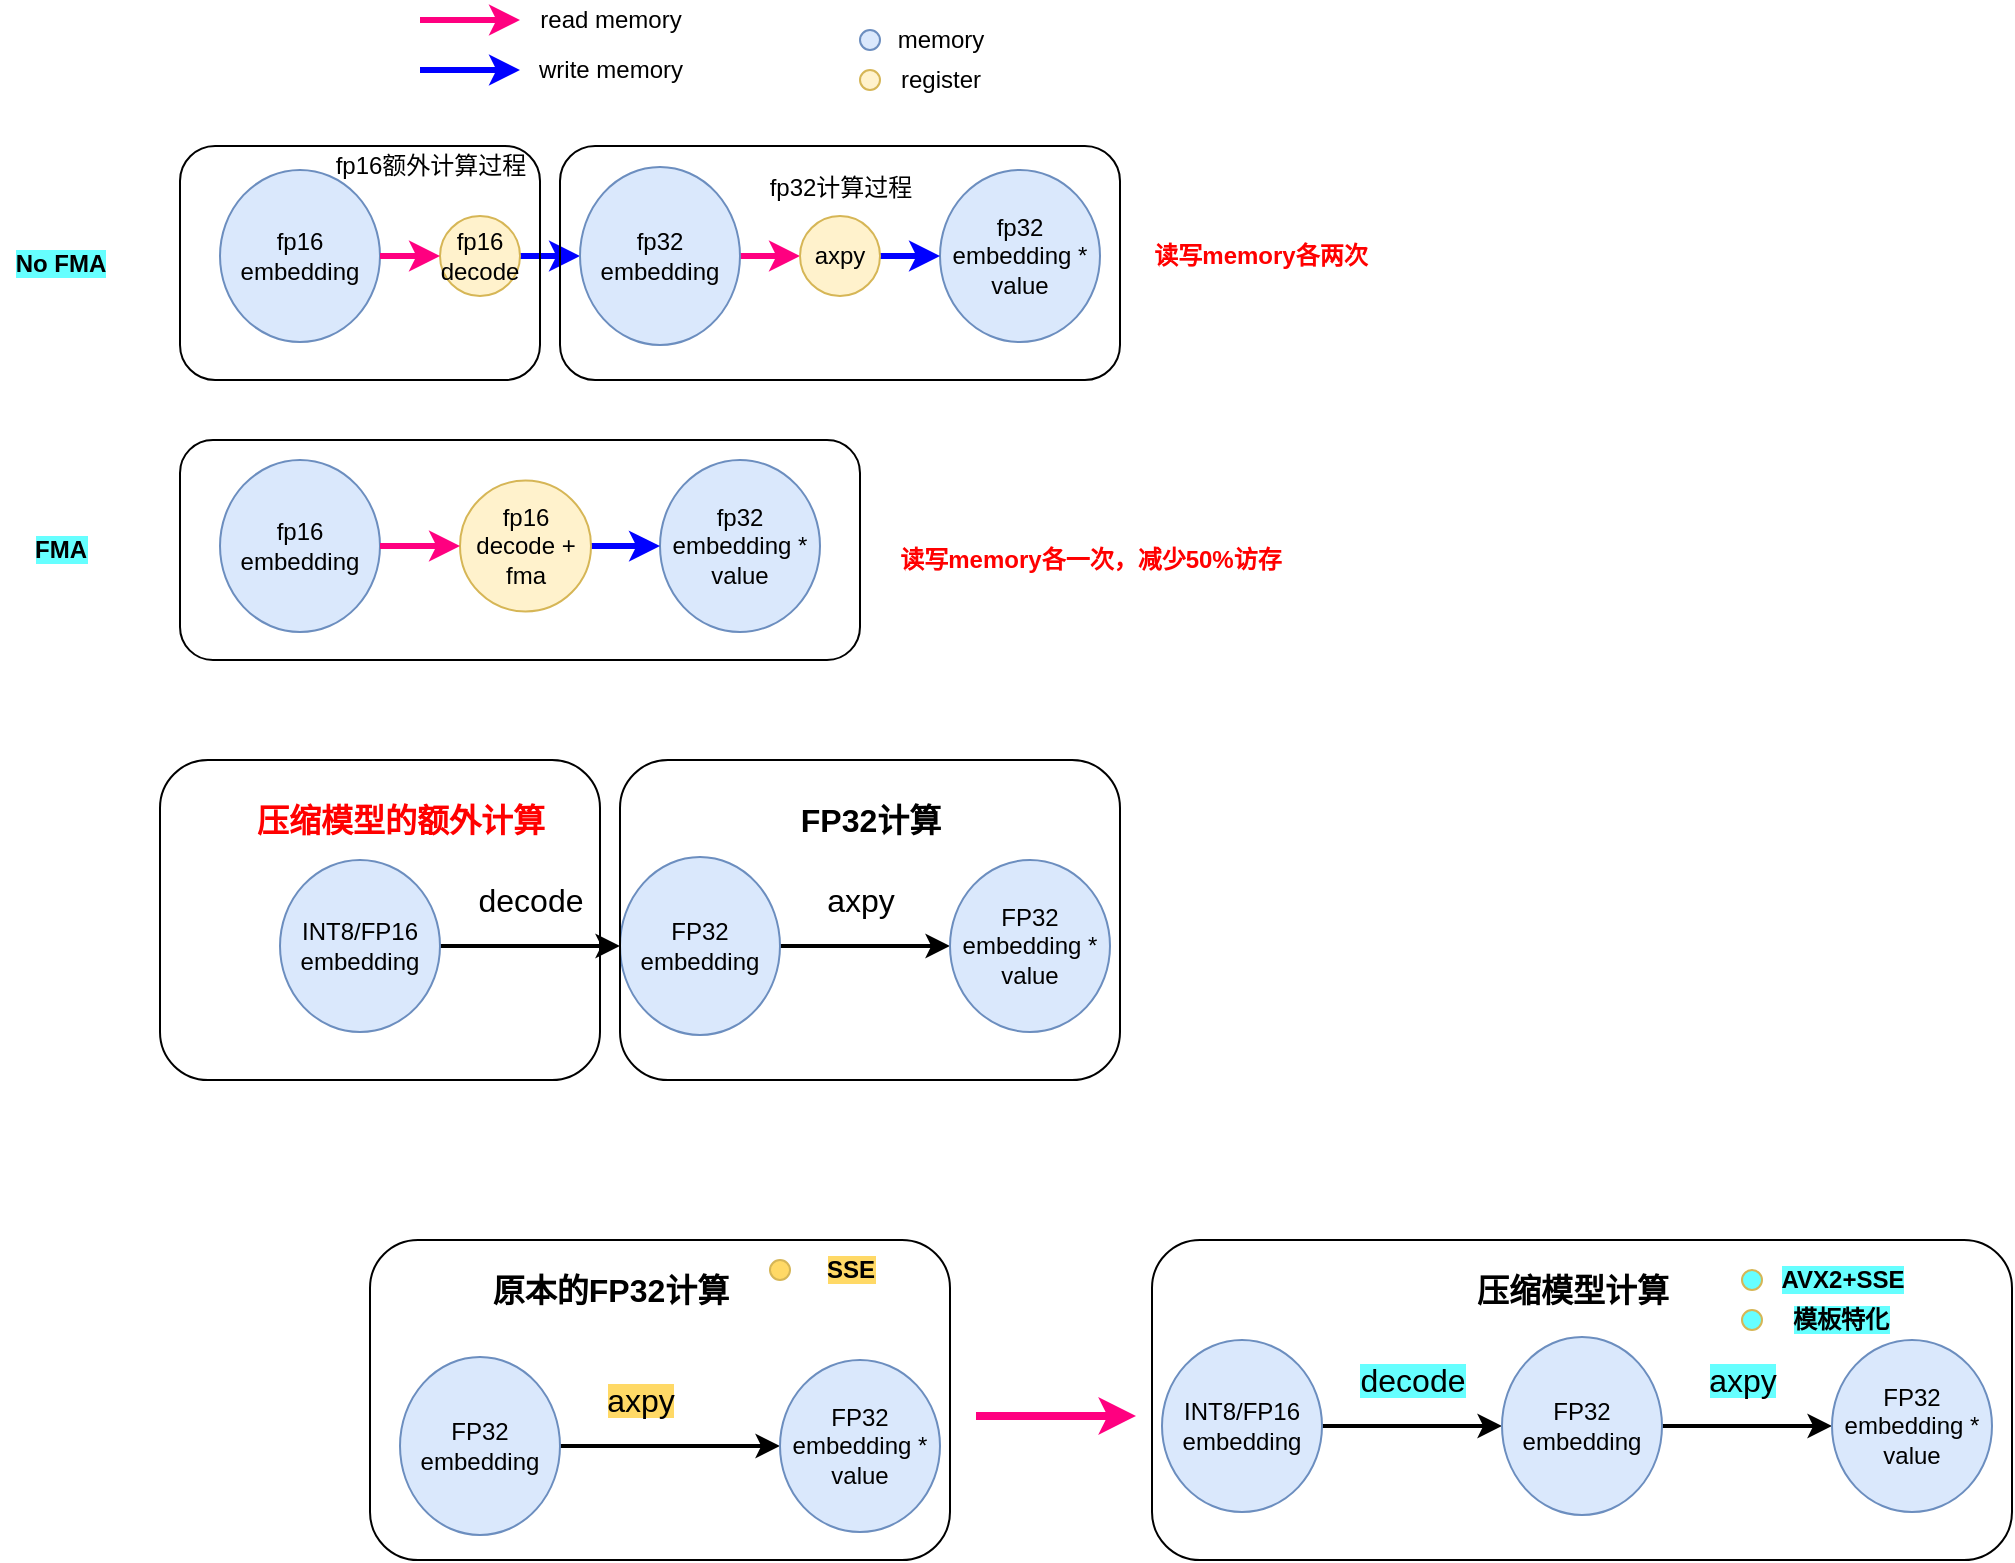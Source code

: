 <mxfile version="16.5.6" type="github">
  <diagram id="Dkml8_sHSeohIn_DABHG" name="Page-1">
    <mxGraphModel dx="1830" dy="1004" grid="1" gridSize="10" guides="1" tooltips="1" connect="1" arrows="1" fold="1" page="1" pageScale="1" pageWidth="980" pageHeight="1390" math="0" shadow="0">
      <root>
        <mxCell id="0" />
        <mxCell id="1" parent="0" />
        <mxCell id="AfIiJSX9iBGPDvoEdeg6-3" style="edgeStyle=orthogonalEdgeStyle;rounded=0;orthogonalLoop=1;jettySize=auto;html=1;entryX=0;entryY=0.5;entryDx=0;entryDy=0;startArrow=none;strokeWidth=3;strokeColor=#0000FF;" parent="1" source="AfIiJSX9iBGPDvoEdeg6-6" target="AfIiJSX9iBGPDvoEdeg6-2" edge="1">
          <mxGeometry relative="1" as="geometry" />
        </mxCell>
        <mxCell id="AfIiJSX9iBGPDvoEdeg6-1" value="fp16 embedding" style="ellipse;whiteSpace=wrap;html=1;fillColor=#dae8fc;strokeColor=#6c8ebf;" parent="1" vertex="1">
          <mxGeometry x="160" y="365" width="80" height="86" as="geometry" />
        </mxCell>
        <mxCell id="AfIiJSX9iBGPDvoEdeg6-25" value="" style="edgeStyle=orthogonalEdgeStyle;rounded=0;orthogonalLoop=1;jettySize=auto;html=1;startArrow=none;startFill=0;endArrow=classic;endFill=1;strokeColor=#FF0080;strokeWidth=3;" parent="1" source="AfIiJSX9iBGPDvoEdeg6-2" target="AfIiJSX9iBGPDvoEdeg6-8" edge="1">
          <mxGeometry relative="1" as="geometry" />
        </mxCell>
        <mxCell id="AfIiJSX9iBGPDvoEdeg6-2" value="fp32 embedding" style="ellipse;whiteSpace=wrap;html=1;fillColor=#dae8fc;strokeColor=#6c8ebf;" parent="1" vertex="1">
          <mxGeometry x="340" y="363.5" width="80" height="89" as="geometry" />
        </mxCell>
        <mxCell id="AfIiJSX9iBGPDvoEdeg6-4" value="fp32 embedding * value" style="ellipse;whiteSpace=wrap;html=1;fillColor=#dae8fc;strokeColor=#6c8ebf;" parent="1" vertex="1">
          <mxGeometry x="520" y="365" width="80" height="86" as="geometry" />
        </mxCell>
        <mxCell id="AfIiJSX9iBGPDvoEdeg6-6" value="fp16 decode" style="ellipse;whiteSpace=wrap;html=1;aspect=fixed;fillColor=#fff2cc;strokeColor=#d6b656;" parent="1" vertex="1">
          <mxGeometry x="270" y="388" width="40" height="40" as="geometry" />
        </mxCell>
        <mxCell id="AfIiJSX9iBGPDvoEdeg6-7" value="" style="edgeStyle=orthogonalEdgeStyle;rounded=0;orthogonalLoop=1;jettySize=auto;html=1;entryX=0;entryY=0.5;entryDx=0;entryDy=0;endArrow=classic;strokeWidth=3;strokeColor=#FF0080;startArrow=none;startFill=0;endFill=1;" parent="1" source="AfIiJSX9iBGPDvoEdeg6-1" target="AfIiJSX9iBGPDvoEdeg6-6" edge="1">
          <mxGeometry relative="1" as="geometry">
            <mxPoint x="210" y="408" as="sourcePoint" />
            <mxPoint x="340" y="408" as="targetPoint" />
          </mxGeometry>
        </mxCell>
        <mxCell id="AfIiJSX9iBGPDvoEdeg6-41" style="edgeStyle=orthogonalEdgeStyle;rounded=0;orthogonalLoop=1;jettySize=auto;html=1;entryX=0;entryY=0.5;entryDx=0;entryDy=0;startArrow=none;startFill=0;endArrow=classic;endFill=1;strokeColor=#0000FF;strokeWidth=3;" parent="1" source="AfIiJSX9iBGPDvoEdeg6-8" target="AfIiJSX9iBGPDvoEdeg6-4" edge="1">
          <mxGeometry relative="1" as="geometry" />
        </mxCell>
        <mxCell id="AfIiJSX9iBGPDvoEdeg6-8" value="axpy" style="ellipse;whiteSpace=wrap;html=1;aspect=fixed;fillColor=#fff2cc;strokeColor=#d6b656;" parent="1" vertex="1">
          <mxGeometry x="450" y="388" width="40" height="40" as="geometry" />
        </mxCell>
        <mxCell id="AfIiJSX9iBGPDvoEdeg6-12" value="" style="ellipse;whiteSpace=wrap;html=1;fillColor=#dae8fc;strokeColor=#6c8ebf;" parent="1" vertex="1">
          <mxGeometry x="480" y="295" width="10" height="10" as="geometry" />
        </mxCell>
        <mxCell id="AfIiJSX9iBGPDvoEdeg6-14" value="memory" style="text;html=1;align=center;verticalAlign=middle;resizable=0;points=[];autosize=1;strokeColor=none;fillColor=none;" parent="1" vertex="1">
          <mxGeometry x="490" y="290" width="60" height="20" as="geometry" />
        </mxCell>
        <mxCell id="AfIiJSX9iBGPDvoEdeg6-15" value="" style="ellipse;whiteSpace=wrap;html=1;fillColor=#fff2cc;strokeColor=#d6b656;" parent="1" vertex="1">
          <mxGeometry x="480" y="315" width="10" height="10" as="geometry" />
        </mxCell>
        <mxCell id="AfIiJSX9iBGPDvoEdeg6-16" value="register" style="text;html=1;align=center;verticalAlign=middle;resizable=0;points=[];autosize=1;strokeColor=none;fillColor=none;" parent="1" vertex="1">
          <mxGeometry x="490" y="310" width="60" height="20" as="geometry" />
        </mxCell>
        <mxCell id="AfIiJSX9iBGPDvoEdeg6-20" value="" style="edgeStyle=orthogonalEdgeStyle;rounded=0;orthogonalLoop=1;jettySize=auto;html=1;entryX=0;entryY=0.5;entryDx=0;entryDy=0;endArrow=classic;strokeWidth=3;strokeColor=#FF0080;startArrow=none;startFill=0;endFill=1;" parent="1" edge="1">
          <mxGeometry relative="1" as="geometry">
            <mxPoint x="260" y="290" as="sourcePoint" />
            <mxPoint x="310" y="290" as="targetPoint" />
            <Array as="points">
              <mxPoint x="260" y="290" />
              <mxPoint x="260" y="290" />
            </Array>
          </mxGeometry>
        </mxCell>
        <mxCell id="AfIiJSX9iBGPDvoEdeg6-21" value="read memory" style="text;html=1;align=center;verticalAlign=middle;resizable=0;points=[];autosize=1;strokeColor=none;fillColor=none;" parent="1" vertex="1">
          <mxGeometry x="310" y="280" width="90" height="20" as="geometry" />
        </mxCell>
        <mxCell id="AfIiJSX9iBGPDvoEdeg6-23" value="" style="edgeStyle=orthogonalEdgeStyle;rounded=0;orthogonalLoop=1;jettySize=auto;html=1;entryX=0;entryY=0.5;entryDx=0;entryDy=0;endArrow=classic;strokeWidth=3;strokeColor=#0000FF;startArrow=none;startFill=0;endFill=1;" parent="1" edge="1">
          <mxGeometry relative="1" as="geometry">
            <mxPoint x="260" y="315" as="sourcePoint" />
            <mxPoint x="310" y="315" as="targetPoint" />
            <Array as="points">
              <mxPoint x="260" y="315" />
              <mxPoint x="260" y="315" />
            </Array>
          </mxGeometry>
        </mxCell>
        <mxCell id="AfIiJSX9iBGPDvoEdeg6-24" value="write memory" style="text;html=1;align=center;verticalAlign=middle;resizable=0;points=[];autosize=1;strokeColor=none;fillColor=none;" parent="1" vertex="1">
          <mxGeometry x="310" y="305" width="90" height="20" as="geometry" />
        </mxCell>
        <mxCell id="AfIiJSX9iBGPDvoEdeg6-28" value="fp16 embedding" style="ellipse;whiteSpace=wrap;html=1;fillColor=#dae8fc;strokeColor=#6c8ebf;" parent="1" vertex="1">
          <mxGeometry x="160" y="510" width="80" height="86" as="geometry" />
        </mxCell>
        <mxCell id="AfIiJSX9iBGPDvoEdeg6-32" value="fp32 embedding * value" style="ellipse;whiteSpace=wrap;html=1;fillColor=#dae8fc;strokeColor=#6c8ebf;" parent="1" vertex="1">
          <mxGeometry x="380" y="510" width="80" height="86" as="geometry" />
        </mxCell>
        <mxCell id="AfIiJSX9iBGPDvoEdeg6-42" style="edgeStyle=orthogonalEdgeStyle;rounded=0;orthogonalLoop=1;jettySize=auto;html=1;entryX=0;entryY=0.5;entryDx=0;entryDy=0;startArrow=none;startFill=0;endArrow=classic;endFill=1;strokeColor=#0000FF;strokeWidth=3;" parent="1" source="AfIiJSX9iBGPDvoEdeg6-33" target="AfIiJSX9iBGPDvoEdeg6-32" edge="1">
          <mxGeometry relative="1" as="geometry" />
        </mxCell>
        <mxCell id="AfIiJSX9iBGPDvoEdeg6-33" value="fp16 decode + fma" style="ellipse;whiteSpace=wrap;html=1;aspect=fixed;fillColor=#fff2cc;strokeColor=#d6b656;" parent="1" vertex="1">
          <mxGeometry x="280" y="520.25" width="65.5" height="65.5" as="geometry" />
        </mxCell>
        <mxCell id="AfIiJSX9iBGPDvoEdeg6-34" value="" style="edgeStyle=orthogonalEdgeStyle;rounded=0;orthogonalLoop=1;jettySize=auto;html=1;entryX=0;entryY=0.5;entryDx=0;entryDy=0;endArrow=classic;strokeWidth=3;strokeColor=#FF0080;startArrow=none;startFill=0;endFill=1;" parent="1" source="AfIiJSX9iBGPDvoEdeg6-28" target="AfIiJSX9iBGPDvoEdeg6-33" edge="1">
          <mxGeometry relative="1" as="geometry">
            <mxPoint x="210" y="553" as="sourcePoint" />
            <mxPoint x="340" y="553" as="targetPoint" />
          </mxGeometry>
        </mxCell>
        <mxCell id="AfIiJSX9iBGPDvoEdeg6-44" value="" style="rounded=1;whiteSpace=wrap;html=1;fillColor=none;" parent="1" vertex="1">
          <mxGeometry x="330" y="353" width="280" height="117" as="geometry" />
        </mxCell>
        <mxCell id="AfIiJSX9iBGPDvoEdeg6-45" value="fp32计算过程" style="text;html=1;align=center;verticalAlign=middle;resizable=0;points=[];autosize=1;strokeColor=none;fillColor=none;" parent="1" vertex="1">
          <mxGeometry x="425" y="363.5" width="90" height="20" as="geometry" />
        </mxCell>
        <mxCell id="AfIiJSX9iBGPDvoEdeg6-46" value="" style="rounded=1;whiteSpace=wrap;html=1;fillColor=none;" parent="1" vertex="1">
          <mxGeometry x="140" y="353" width="180" height="117" as="geometry" />
        </mxCell>
        <mxCell id="AfIiJSX9iBGPDvoEdeg6-47" value="fp16额外计算过程" style="text;html=1;align=center;verticalAlign=middle;resizable=0;points=[];autosize=1;strokeColor=none;fillColor=none;" parent="1" vertex="1">
          <mxGeometry x="210" y="353" width="110" height="20" as="geometry" />
        </mxCell>
        <mxCell id="AfIiJSX9iBGPDvoEdeg6-50" value="" style="rounded=1;whiteSpace=wrap;html=1;fillColor=none;" parent="1" vertex="1">
          <mxGeometry x="140" y="500" width="340" height="110" as="geometry" />
        </mxCell>
        <mxCell id="AfIiJSX9iBGPDvoEdeg6-51" value="&lt;span style=&quot;background-color: rgb(102 , 255 , 255)&quot;&gt;&lt;b&gt;No FMA&lt;/b&gt;&lt;/span&gt;" style="text;html=1;align=center;verticalAlign=middle;resizable=0;points=[];autosize=1;strokeColor=none;fillColor=none;" parent="1" vertex="1">
          <mxGeometry x="50" y="401.5" width="60" height="20" as="geometry" />
        </mxCell>
        <mxCell id="AfIiJSX9iBGPDvoEdeg6-52" value="&lt;span style=&quot;background-color: rgb(102 , 255 , 255)&quot;&gt;&lt;b&gt;FMA&lt;/b&gt;&lt;/span&gt;" style="text;html=1;align=center;verticalAlign=middle;resizable=0;points=[];autosize=1;strokeColor=none;fillColor=none;" parent="1" vertex="1">
          <mxGeometry x="60" y="545" width="40" height="20" as="geometry" />
        </mxCell>
        <mxCell id="AfIiJSX9iBGPDvoEdeg6-53" value="&lt;font color=&quot;#ff0000&quot;&gt;&lt;b&gt;读写memory各两次&lt;/b&gt;&lt;/font&gt;" style="text;html=1;align=center;verticalAlign=middle;resizable=0;points=[];autosize=1;strokeColor=none;fillColor=none;" parent="1" vertex="1">
          <mxGeometry x="620" y="398" width="120" height="20" as="geometry" />
        </mxCell>
        <mxCell id="AfIiJSX9iBGPDvoEdeg6-54" value="&lt;font color=&quot;#ff0000&quot;&gt;&lt;b&gt;读写memory各一次，减少50%访存&lt;/b&gt;&lt;/font&gt;" style="text;html=1;align=center;verticalAlign=middle;resizable=0;points=[];autosize=1;strokeColor=none;fillColor=none;" parent="1" vertex="1">
          <mxGeometry x="490" y="550" width="210" height="20" as="geometry" />
        </mxCell>
        <mxCell id="onW9M6a2MizY7oYSZY9D-22" style="edgeStyle=orthogonalEdgeStyle;rounded=0;orthogonalLoop=1;jettySize=auto;html=1;entryX=0;entryY=0.5;entryDx=0;entryDy=0;fontSize=16;fontColor=#000000;strokeWidth=2;" parent="1" source="onW9M6a2MizY7oYSZY9D-2" target="onW9M6a2MizY7oYSZY9D-4" edge="1">
          <mxGeometry relative="1" as="geometry" />
        </mxCell>
        <mxCell id="onW9M6a2MizY7oYSZY9D-2" value="INT8/FP16 embedding" style="ellipse;whiteSpace=wrap;html=1;fillColor=#dae8fc;strokeColor=#6c8ebf;" parent="1" vertex="1">
          <mxGeometry x="190" y="710" width="80" height="86" as="geometry" />
        </mxCell>
        <mxCell id="onW9M6a2MizY7oYSZY9D-23" style="edgeStyle=orthogonalEdgeStyle;rounded=0;orthogonalLoop=1;jettySize=auto;html=1;entryX=0;entryY=0.5;entryDx=0;entryDy=0;fontSize=16;fontColor=#000000;strokeWidth=2;" parent="1" source="onW9M6a2MizY7oYSZY9D-4" target="onW9M6a2MizY7oYSZY9D-5" edge="1">
          <mxGeometry relative="1" as="geometry" />
        </mxCell>
        <mxCell id="onW9M6a2MizY7oYSZY9D-4" value="FP32 embedding" style="ellipse;whiteSpace=wrap;html=1;fillColor=#dae8fc;strokeColor=#6c8ebf;" parent="1" vertex="1">
          <mxGeometry x="360" y="708.5" width="80" height="89" as="geometry" />
        </mxCell>
        <mxCell id="onW9M6a2MizY7oYSZY9D-5" value="FP32 embedding * value" style="ellipse;whiteSpace=wrap;html=1;fillColor=#dae8fc;strokeColor=#6c8ebf;" parent="1" vertex="1">
          <mxGeometry x="525" y="710" width="80" height="86" as="geometry" />
        </mxCell>
        <mxCell id="onW9M6a2MizY7oYSZY9D-24" value="decode" style="text;html=1;align=center;verticalAlign=middle;resizable=0;points=[];autosize=1;strokeColor=none;fillColor=none;fontSize=16;fontColor=#000000;" parent="1" vertex="1">
          <mxGeometry x="280" y="720" width="70" height="20" as="geometry" />
        </mxCell>
        <mxCell id="onW9M6a2MizY7oYSZY9D-25" value="axpy" style="text;html=1;align=center;verticalAlign=middle;resizable=0;points=[];autosize=1;strokeColor=none;fillColor=none;fontSize=16;fontColor=#000000;" parent="1" vertex="1">
          <mxGeometry x="455" y="720" width="50" height="20" as="geometry" />
        </mxCell>
        <mxCell id="onW9M6a2MizY7oYSZY9D-26" value="" style="rounded=1;whiteSpace=wrap;html=1;fillColor=none;" parent="1" vertex="1">
          <mxGeometry x="130" y="660" width="220" height="160" as="geometry" />
        </mxCell>
        <mxCell id="onW9M6a2MizY7oYSZY9D-27" value="" style="rounded=1;whiteSpace=wrap;html=1;fillColor=none;" parent="1" vertex="1">
          <mxGeometry x="360" y="660" width="250" height="160" as="geometry" />
        </mxCell>
        <mxCell id="onW9M6a2MizY7oYSZY9D-28" value="&lt;font color=&quot;#000000&quot;&gt;&lt;span style=&quot;font-size: 16px&quot;&gt;&lt;b&gt;FP32计算&lt;/b&gt;&lt;/span&gt;&lt;/font&gt;" style="text;html=1;align=center;verticalAlign=middle;resizable=0;points=[];autosize=1;strokeColor=none;fillColor=none;fontSize=14;fontColor=#42FFEC;" parent="1" vertex="1">
          <mxGeometry x="440" y="680" width="90" height="20" as="geometry" />
        </mxCell>
        <mxCell id="onW9M6a2MizY7oYSZY9D-29" value="&lt;span style=&quot;font-size: 16px&quot;&gt;&lt;b&gt;&lt;font color=&quot;#ff0000&quot;&gt;压缩模型的额外计算&lt;/font&gt;&lt;/b&gt;&lt;/span&gt;" style="text;html=1;align=center;verticalAlign=middle;resizable=0;points=[];autosize=1;strokeColor=none;fillColor=none;fontSize=14;fontColor=#42FFEC;" parent="1" vertex="1">
          <mxGeometry x="170" y="680" width="160" height="20" as="geometry" />
        </mxCell>
        <mxCell id="EAIGSVOme4yOPVSYXxWc-1" style="edgeStyle=orthogonalEdgeStyle;rounded=0;orthogonalLoop=1;jettySize=auto;html=1;entryX=0;entryY=0.5;entryDx=0;entryDy=0;fontSize=16;fontColor=#000000;strokeWidth=2;" edge="1" parent="1" source="EAIGSVOme4yOPVSYXxWc-2" target="EAIGSVOme4yOPVSYXxWc-3">
          <mxGeometry relative="1" as="geometry" />
        </mxCell>
        <mxCell id="EAIGSVOme4yOPVSYXxWc-2" value="FP32 embedding" style="ellipse;whiteSpace=wrap;html=1;fillColor=#dae8fc;strokeColor=#6c8ebf;" vertex="1" parent="1">
          <mxGeometry x="250" y="958.5" width="80" height="89" as="geometry" />
        </mxCell>
        <mxCell id="EAIGSVOme4yOPVSYXxWc-3" value="FP32 embedding * value" style="ellipse;whiteSpace=wrap;html=1;fillColor=#dae8fc;strokeColor=#6c8ebf;" vertex="1" parent="1">
          <mxGeometry x="440" y="960" width="80" height="86" as="geometry" />
        </mxCell>
        <mxCell id="EAIGSVOme4yOPVSYXxWc-4" value="&lt;span style=&quot;background-color: rgb(255 , 217 , 102)&quot;&gt;axpy&lt;/span&gt;" style="text;html=1;align=center;verticalAlign=middle;resizable=0;points=[];autosize=1;strokeColor=none;fillColor=none;fontSize=16;fontColor=#000000;" vertex="1" parent="1">
          <mxGeometry x="345" y="970" width="50" height="20" as="geometry" />
        </mxCell>
        <mxCell id="EAIGSVOme4yOPVSYXxWc-5" value="" style="rounded=1;whiteSpace=wrap;html=1;fillColor=none;" vertex="1" parent="1">
          <mxGeometry x="235" y="900" width="290" height="160" as="geometry" />
        </mxCell>
        <mxCell id="EAIGSVOme4yOPVSYXxWc-6" value="&lt;font color=&quot;#000000&quot;&gt;&lt;span style=&quot;font-size: 16px&quot;&gt;&lt;b&gt;原本的FP32计算&lt;/b&gt;&lt;/span&gt;&lt;/font&gt;" style="text;html=1;align=center;verticalAlign=middle;resizable=0;points=[];autosize=1;strokeColor=none;fillColor=none;fontSize=14;fontColor=#42FFEC;" vertex="1" parent="1">
          <mxGeometry x="290" y="915" width="130" height="20" as="geometry" />
        </mxCell>
        <mxCell id="EAIGSVOme4yOPVSYXxWc-8" value="&lt;span style=&quot;background-color: rgb(255 , 217 , 102)&quot;&gt;&lt;b&gt;SSE&lt;/b&gt;&lt;/span&gt;" style="text;html=1;align=center;verticalAlign=middle;resizable=0;points=[];autosize=1;strokeColor=none;fillColor=none;" vertex="1" parent="1">
          <mxGeometry x="455" y="905" width="40" height="20" as="geometry" />
        </mxCell>
        <mxCell id="EAIGSVOme4yOPVSYXxWc-17" value="" style="ellipse;whiteSpace=wrap;html=1;fillColor=#FFD966;strokeColor=#d6b656;" vertex="1" parent="1">
          <mxGeometry x="435" y="910" width="10" height="10" as="geometry" />
        </mxCell>
        <mxCell id="EAIGSVOme4yOPVSYXxWc-18" style="edgeStyle=orthogonalEdgeStyle;rounded=0;orthogonalLoop=1;jettySize=auto;html=1;entryX=0;entryY=0.5;entryDx=0;entryDy=0;fontSize=16;fontColor=#000000;strokeWidth=2;" edge="1" parent="1" source="EAIGSVOme4yOPVSYXxWc-19" target="EAIGSVOme4yOPVSYXxWc-21">
          <mxGeometry relative="1" as="geometry" />
        </mxCell>
        <mxCell id="EAIGSVOme4yOPVSYXxWc-19" value="INT8/FP16 embedding" style="ellipse;whiteSpace=wrap;html=1;fillColor=#dae8fc;strokeColor=#6c8ebf;" vertex="1" parent="1">
          <mxGeometry x="631" y="950" width="80" height="86" as="geometry" />
        </mxCell>
        <mxCell id="EAIGSVOme4yOPVSYXxWc-20" style="edgeStyle=orthogonalEdgeStyle;rounded=0;orthogonalLoop=1;jettySize=auto;html=1;entryX=0;entryY=0.5;entryDx=0;entryDy=0;fontSize=16;fontColor=#000000;strokeWidth=2;" edge="1" parent="1" source="EAIGSVOme4yOPVSYXxWc-21" target="EAIGSVOme4yOPVSYXxWc-22">
          <mxGeometry relative="1" as="geometry" />
        </mxCell>
        <mxCell id="EAIGSVOme4yOPVSYXxWc-21" value="FP32 embedding" style="ellipse;whiteSpace=wrap;html=1;fillColor=#dae8fc;strokeColor=#6c8ebf;" vertex="1" parent="1">
          <mxGeometry x="801" y="948.5" width="80" height="89" as="geometry" />
        </mxCell>
        <mxCell id="EAIGSVOme4yOPVSYXxWc-22" value="FP32 embedding * value" style="ellipse;whiteSpace=wrap;html=1;fillColor=#dae8fc;strokeColor=#6c8ebf;" vertex="1" parent="1">
          <mxGeometry x="966" y="950" width="80" height="86" as="geometry" />
        </mxCell>
        <mxCell id="EAIGSVOme4yOPVSYXxWc-23" value="&lt;span style=&quot;background-color: rgb(102 , 255 , 255)&quot;&gt;decode&lt;/span&gt;" style="text;html=1;align=center;verticalAlign=middle;resizable=0;points=[];autosize=1;strokeColor=none;fillColor=none;fontSize=16;fontColor=#000000;" vertex="1" parent="1">
          <mxGeometry x="721" y="960" width="70" height="20" as="geometry" />
        </mxCell>
        <mxCell id="EAIGSVOme4yOPVSYXxWc-24" value="&lt;span style=&quot;background-color: rgb(102 , 255 , 255)&quot;&gt;axpy&lt;/span&gt;" style="text;html=1;align=center;verticalAlign=middle;resizable=0;points=[];autosize=1;strokeColor=none;fillColor=none;fontSize=16;fontColor=#000000;" vertex="1" parent="1">
          <mxGeometry x="896" y="960" width="50" height="20" as="geometry" />
        </mxCell>
        <mxCell id="EAIGSVOme4yOPVSYXxWc-26" value="" style="rounded=1;whiteSpace=wrap;html=1;fillColor=none;" vertex="1" parent="1">
          <mxGeometry x="626" y="900" width="430" height="160" as="geometry" />
        </mxCell>
        <mxCell id="EAIGSVOme4yOPVSYXxWc-27" value="&lt;font color=&quot;#000000&quot;&gt;&lt;span style=&quot;font-size: 16px&quot;&gt;&lt;b&gt;压缩模型计算&lt;/b&gt;&lt;/span&gt;&lt;/font&gt;" style="text;html=1;align=center;verticalAlign=middle;resizable=0;points=[];autosize=1;strokeColor=none;fillColor=none;fontSize=14;fontColor=#42FFEC;" vertex="1" parent="1">
          <mxGeometry x="781" y="915" width="110" height="20" as="geometry" />
        </mxCell>
        <mxCell id="EAIGSVOme4yOPVSYXxWc-32" value="&lt;span style=&quot;background-color: rgb(102 , 255 , 255)&quot;&gt;&lt;b&gt;AVX2+SSE&lt;/b&gt;&lt;/span&gt;" style="text;html=1;align=center;verticalAlign=middle;resizable=0;points=[];autosize=1;strokeColor=none;fillColor=none;" vertex="1" parent="1">
          <mxGeometry x="931" y="910" width="80" height="20" as="geometry" />
        </mxCell>
        <mxCell id="EAIGSVOme4yOPVSYXxWc-33" value="" style="ellipse;whiteSpace=wrap;html=1;fillColor=#66FFFF;strokeColor=#d6b656;" vertex="1" parent="1">
          <mxGeometry x="921" y="935" width="10" height="10" as="geometry" />
        </mxCell>
        <mxCell id="EAIGSVOme4yOPVSYXxWc-34" value="&lt;span style=&quot;background-color: rgb(102 , 255 , 255)&quot;&gt;&lt;b&gt;模板特化&lt;/b&gt;&lt;/span&gt;" style="text;html=1;align=center;verticalAlign=middle;resizable=0;points=[];autosize=1;strokeColor=none;fillColor=none;" vertex="1" parent="1">
          <mxGeometry x="940" y="930" width="60" height="20" as="geometry" />
        </mxCell>
        <mxCell id="EAIGSVOme4yOPVSYXxWc-35" value="" style="ellipse;whiteSpace=wrap;html=1;fillColor=#66FFFF;strokeColor=#d6b656;" vertex="1" parent="1">
          <mxGeometry x="921" y="915" width="10" height="10" as="geometry" />
        </mxCell>
        <mxCell id="EAIGSVOme4yOPVSYXxWc-41" value="" style="edgeStyle=orthogonalEdgeStyle;rounded=0;orthogonalLoop=1;jettySize=auto;html=1;endArrow=classic;strokeWidth=4;strokeColor=#FF0080;startArrow=none;startFill=0;endFill=1;" edge="1" parent="1">
          <mxGeometry relative="1" as="geometry">
            <mxPoint x="538" y="988" as="sourcePoint" />
            <mxPoint x="618" y="988" as="targetPoint" />
            <Array as="points">
              <mxPoint x="570" y="988" />
              <mxPoint x="570" y="988" />
            </Array>
          </mxGeometry>
        </mxCell>
      </root>
    </mxGraphModel>
  </diagram>
</mxfile>
